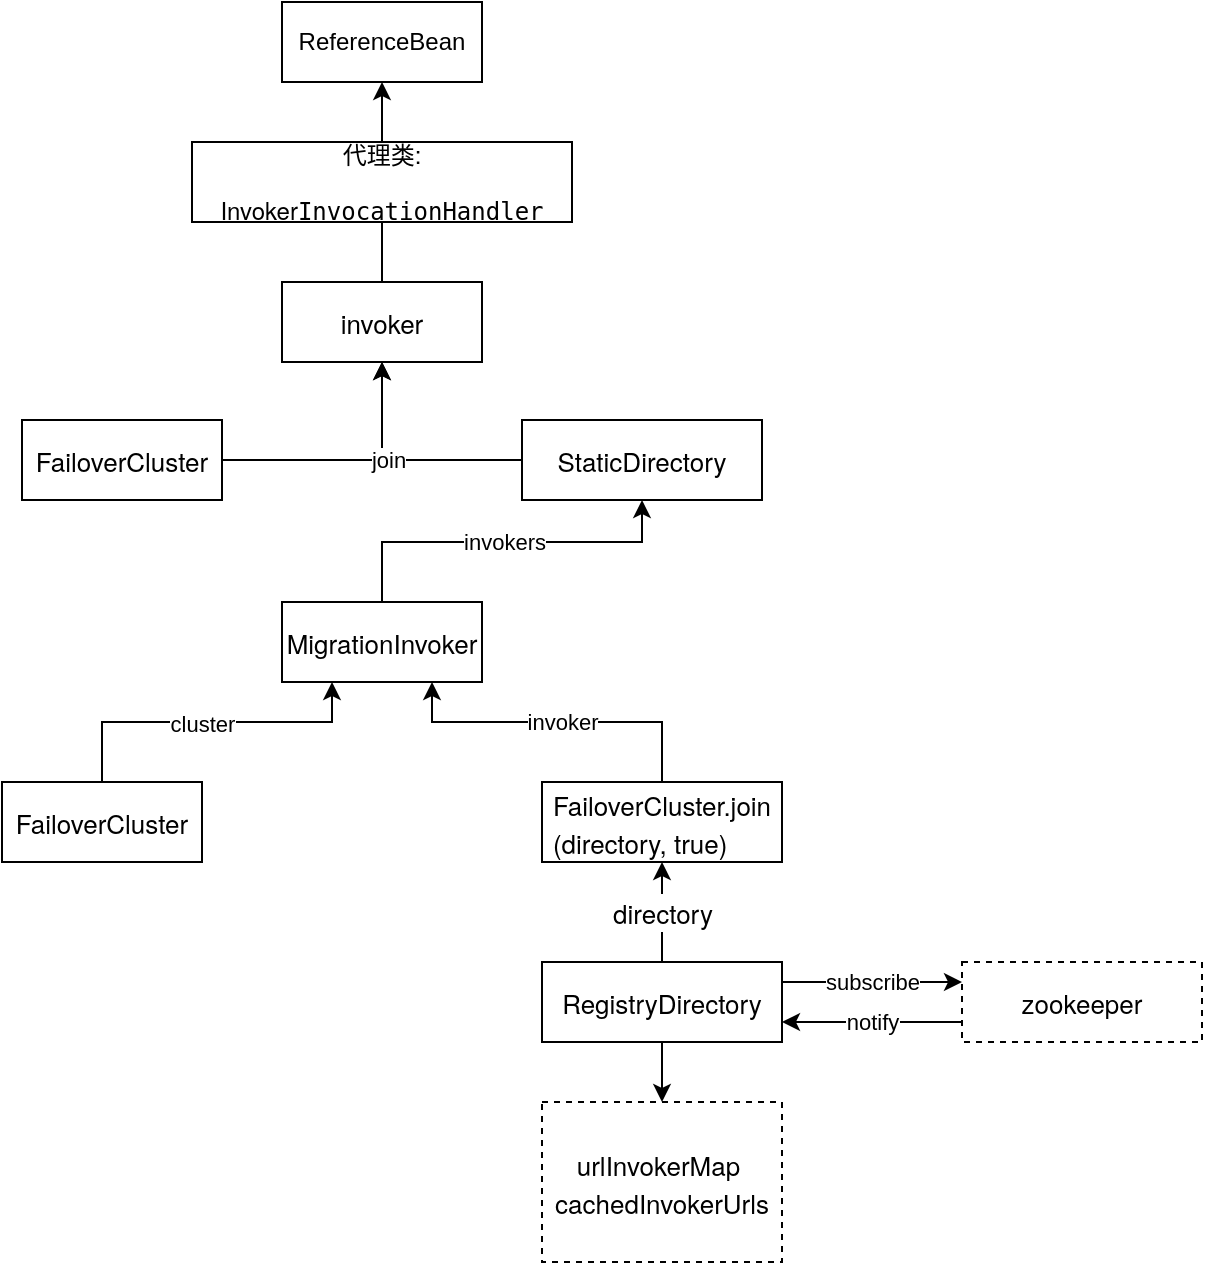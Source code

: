 <mxfile version="21.3.4" type="github">
  <diagram name="第 1 页" id="IyBiYgW33f1mDnw4rDQd">
    <mxGraphModel dx="1434" dy="714" grid="1" gridSize="10" guides="1" tooltips="1" connect="1" arrows="1" fold="1" page="1" pageScale="1" pageWidth="2339" pageHeight="3300" math="0" shadow="0">
      <root>
        <mxCell id="0" />
        <mxCell id="1" parent="0" />
        <mxCell id="GbfZHwRtdLY-5y5b0WRj-3" value="ReferenceBean" style="whiteSpace=wrap;html=1;align=center;" parent="1" vertex="1">
          <mxGeometry x="580" y="200" width="100" height="40" as="geometry" />
        </mxCell>
        <mxCell id="Qh3NI6n2waNl-zGAQ7PT-10" style="edgeStyle=orthogonalEdgeStyle;rounded=0;orthogonalLoop=1;jettySize=auto;html=1;exitX=0.5;exitY=0;exitDx=0;exitDy=0;entryX=0.5;entryY=1;entryDx=0;entryDy=0;" edge="1" parent="1" source="GbfZHwRtdLY-5y5b0WRj-4" target="Qh3NI6n2waNl-zGAQ7PT-6">
          <mxGeometry relative="1" as="geometry">
            <Array as="points">
              <mxPoint x="630" y="470" />
              <mxPoint x="760" y="470" />
            </Array>
          </mxGeometry>
        </mxCell>
        <mxCell id="Qh3NI6n2waNl-zGAQ7PT-11" value="invokers" style="edgeLabel;html=1;align=center;verticalAlign=middle;resizable=0;points=[];" vertex="1" connectable="0" parent="Qh3NI6n2waNl-zGAQ7PT-10">
          <mxGeometry x="-0.056" y="-4" relative="1" as="geometry">
            <mxPoint x="5" y="-4" as="offset" />
          </mxGeometry>
        </mxCell>
        <mxCell id="GbfZHwRtdLY-5y5b0WRj-4" value="&lt;pre style=&quot;color: rgb(171, 178, 191); font-family: &amp;quot;Droid Sans Mono&amp;quot;, monospace; font-size: 12pt;&quot;&gt;&lt;p style=&quot;margin: 0px; font-variant-numeric: normal; font-variant-east-asian: normal; font-variant-alternates: normal; font-kerning: auto; font-optical-sizing: auto; font-feature-settings: normal; font-variation-settings: normal; font-stretch: normal; font-size: 13px; line-height: normal; font-family: &amp;quot;Helvetica Neue&amp;quot;; color: rgb(0, 0, 0); text-align: start;&quot; class=&quot;p1&quot;&gt;MigrationInvoker&lt;/p&gt;&lt;/pre&gt;" style="whiteSpace=wrap;html=1;align=center;" parent="1" vertex="1">
          <mxGeometry x="580" y="500" width="100" height="40" as="geometry" />
        </mxCell>
        <mxCell id="GbfZHwRtdLY-5y5b0WRj-7" style="edgeStyle=orthogonalEdgeStyle;rounded=0;orthogonalLoop=1;jettySize=auto;html=1;exitX=0.5;exitY=0;exitDx=0;exitDy=0;entryX=0.25;entryY=1;entryDx=0;entryDy=0;" parent="1" source="GbfZHwRtdLY-5y5b0WRj-6" target="GbfZHwRtdLY-5y5b0WRj-4" edge="1">
          <mxGeometry relative="1" as="geometry">
            <Array as="points">
              <mxPoint x="490" y="610" />
              <mxPoint x="490" y="560" />
              <mxPoint x="605" y="560" />
            </Array>
          </mxGeometry>
        </mxCell>
        <mxCell id="GbfZHwRtdLY-5y5b0WRj-8" value="cluster" style="edgeLabel;html=1;align=center;verticalAlign=middle;resizable=0;points=[];" parent="GbfZHwRtdLY-5y5b0WRj-7" vertex="1" connectable="0">
          <mxGeometry x="-0.159" y="-1" relative="1" as="geometry">
            <mxPoint x="34" as="offset" />
          </mxGeometry>
        </mxCell>
        <mxCell id="GbfZHwRtdLY-5y5b0WRj-6" value="&lt;pre style=&quot;font-family: &amp;quot;Droid Sans Mono&amp;quot;, monospace; font-size: 12pt;&quot;&gt;&lt;pre style=&quot;font-family: &amp;quot;Droid Sans Mono&amp;quot;, monospace; font-size: 12pt;&quot;&gt;&lt;p style=&quot;margin: 0px; font-variant-numeric: normal; font-variant-east-asian: normal; font-variant-alternates: normal; font-kerning: auto; font-optical-sizing: auto; font-feature-settings: normal; font-variation-settings: normal; font-stretch: normal; font-size: 13px; line-height: normal; font-family: &amp;quot;Helvetica Neue&amp;quot;; text-align: start;&quot; class=&quot;p1&quot;&gt;FailoverCluster&lt;/p&gt;&lt;/pre&gt;&lt;/pre&gt;" style="whiteSpace=wrap;html=1;align=center;" parent="1" vertex="1">
          <mxGeometry x="440" y="590" width="100" height="40" as="geometry" />
        </mxCell>
        <mxCell id="GbfZHwRtdLY-5y5b0WRj-12" value="invoker" style="edgeStyle=orthogonalEdgeStyle;rounded=0;orthogonalLoop=1;jettySize=auto;html=1;exitX=0.5;exitY=0;exitDx=0;exitDy=0;entryX=0.75;entryY=1;entryDx=0;entryDy=0;" parent="1" source="GbfZHwRtdLY-5y5b0WRj-9" target="GbfZHwRtdLY-5y5b0WRj-4" edge="1">
          <mxGeometry x="-0.707" y="20" relative="1" as="geometry">
            <Array as="points">
              <mxPoint x="770" y="610" />
              <mxPoint x="770" y="560" />
              <mxPoint x="655" y="560" />
            </Array>
            <mxPoint as="offset" />
          </mxGeometry>
        </mxCell>
        <mxCell id="Qh3NI6n2waNl-zGAQ7PT-17" value="invoker" style="edgeLabel;html=1;align=center;verticalAlign=middle;resizable=0;points=[];" vertex="1" connectable="0" parent="GbfZHwRtdLY-5y5b0WRj-12">
          <mxGeometry x="0.22" y="3" relative="1" as="geometry">
            <mxPoint x="5" y="-3" as="offset" />
          </mxGeometry>
        </mxCell>
        <mxCell id="GbfZHwRtdLY-5y5b0WRj-9" value="&lt;pre style=&quot;font-family: &amp;quot;Droid Sans Mono&amp;quot;, monospace; font-size: 12pt;&quot;&gt;&lt;pre style=&quot;font-family: &amp;quot;Droid Sans Mono&amp;quot;, monospace; font-size: 12pt;&quot;&gt;&lt;p style=&quot;margin: 0px; font-variant-numeric: normal; font-variant-east-asian: normal; font-variant-alternates: normal; font-kerning: auto; font-optical-sizing: auto; font-feature-settings: normal; font-variation-settings: normal; font-stretch: normal; font-size: 13px; line-height: normal; font-family: &amp;quot;Helvetica Neue&amp;quot;; text-align: start;&quot; class=&quot;p1&quot;&gt;FailoverCluster.join&lt;/p&gt;&lt;p style=&quot;margin: 0px; font-variant-numeric: normal; font-variant-east-asian: normal; font-variant-alternates: normal; font-kerning: auto; font-optical-sizing: auto; font-feature-settings: normal; font-variation-settings: normal; font-stretch: normal; font-size: 13px; line-height: normal; font-family: &amp;quot;Helvetica Neue&amp;quot;; text-align: start;&quot; class=&quot;p1&quot;&gt;(directory, true)&lt;/p&gt;&lt;/pre&gt;&lt;/pre&gt;" style="whiteSpace=wrap;html=1;align=center;" parent="1" vertex="1">
          <mxGeometry x="710" y="590" width="120" height="40" as="geometry" />
        </mxCell>
        <mxCell id="GbfZHwRtdLY-5y5b0WRj-14" value="&lt;p style=&quot;margin: 0px; font-variant-numeric: normal; font-variant-east-asian: normal; font-variant-alternates: normal; font-kerning: auto; font-optical-sizing: auto; font-feature-settings: normal; font-variation-settings: normal; font-stretch: normal; font-size: 13px; line-height: normal; font-family: &amp;quot;Helvetica Neue&amp;quot;; text-align: start;&quot; class=&quot;p1&quot;&gt;directory&lt;/p&gt;" style="edgeStyle=orthogonalEdgeStyle;rounded=0;orthogonalLoop=1;jettySize=auto;html=1;exitX=0.5;exitY=0;exitDx=0;exitDy=0;entryX=0.5;entryY=1;entryDx=0;entryDy=0;" parent="1" source="GbfZHwRtdLY-5y5b0WRj-13" target="GbfZHwRtdLY-5y5b0WRj-9" edge="1">
          <mxGeometry relative="1" as="geometry" />
        </mxCell>
        <mxCell id="GbfZHwRtdLY-5y5b0WRj-16" value="" style="edgeStyle=orthogonalEdgeStyle;rounded=0;orthogonalLoop=1;jettySize=auto;html=1;" parent="1" source="GbfZHwRtdLY-5y5b0WRj-13" edge="1">
          <mxGeometry relative="1" as="geometry">
            <mxPoint x="770" y="750" as="targetPoint" />
          </mxGeometry>
        </mxCell>
        <mxCell id="GbfZHwRtdLY-5y5b0WRj-21" value="subscribe" style="edgeStyle=orthogonalEdgeStyle;rounded=0;orthogonalLoop=1;jettySize=auto;html=1;exitX=1;exitY=0.25;exitDx=0;exitDy=0;entryX=0;entryY=0.25;entryDx=0;entryDy=0;" parent="1" source="GbfZHwRtdLY-5y5b0WRj-13" target="GbfZHwRtdLY-5y5b0WRj-18" edge="1">
          <mxGeometry relative="1" as="geometry" />
        </mxCell>
        <mxCell id="GbfZHwRtdLY-5y5b0WRj-13" value="&lt;pre style=&quot;font-family: &amp;quot;Droid Sans Mono&amp;quot;, monospace; font-size: 12pt;&quot;&gt;&lt;pre style=&quot;font-family: &amp;quot;Droid Sans Mono&amp;quot;, monospace; font-size: 12pt;&quot;&gt;&lt;p style=&quot;margin: 0px; font-variant-numeric: normal; font-variant-east-asian: normal; font-variant-alternates: normal; font-kerning: auto; font-optical-sizing: auto; font-feature-settings: normal; font-variation-settings: normal; font-stretch: normal; font-size: 13px; line-height: normal; font-family: &amp;quot;Helvetica Neue&amp;quot;; text-align: start;&quot; class=&quot;p1&quot;&gt;RegistryDirectory&lt;/p&gt;&lt;/pre&gt;&lt;/pre&gt;" style="whiteSpace=wrap;html=1;align=center;" parent="1" vertex="1">
          <mxGeometry x="710" y="680" width="120" height="40" as="geometry" />
        </mxCell>
        <mxCell id="GbfZHwRtdLY-5y5b0WRj-17" value="&lt;pre style=&quot;font-family: &amp;quot;Droid Sans Mono&amp;quot;, monospace; font-size: 12pt;&quot;&gt;&lt;pre style=&quot;font-family: &amp;quot;Droid Sans Mono&amp;quot;, monospace; font-size: 12pt;&quot;&gt;&lt;p style=&quot;margin: 0px; font-variant-numeric: normal; font-variant-east-asian: normal; font-variant-alternates: normal; font-kerning: auto; font-optical-sizing: auto; font-feature-settings: normal; font-variation-settings: normal; font-stretch: normal; font-size: 13px; line-height: normal; font-family: &amp;quot;Helvetica Neue&amp;quot;; text-align: start;&quot; class=&quot;p1&quot;&gt;   urlInvokerMap&lt;/p&gt;&lt;p style=&quot;margin: 0px; font-variant-numeric: normal; font-variant-east-asian: normal; font-variant-alternates: normal; font-kerning: auto; font-optical-sizing: auto; font-feature-settings: normal; font-variation-settings: normal; font-stretch: normal; font-size: 13px; line-height: normal; font-family: &amp;quot;Helvetica Neue&amp;quot;; text-align: start;&quot; class=&quot;p1&quot;&gt;cachedInvokerUrls&lt;/p&gt;&lt;/pre&gt;&lt;/pre&gt;" style="whiteSpace=wrap;html=1;align=center;dashed=1;" parent="1" vertex="1">
          <mxGeometry x="710" y="750" width="120" height="80" as="geometry" />
        </mxCell>
        <mxCell id="GbfZHwRtdLY-5y5b0WRj-22" value="notify" style="edgeStyle=orthogonalEdgeStyle;rounded=0;orthogonalLoop=1;jettySize=auto;html=1;exitX=0;exitY=0.75;exitDx=0;exitDy=0;entryX=1;entryY=0.75;entryDx=0;entryDy=0;" parent="1" source="GbfZHwRtdLY-5y5b0WRj-18" target="GbfZHwRtdLY-5y5b0WRj-13" edge="1">
          <mxGeometry relative="1" as="geometry" />
        </mxCell>
        <mxCell id="GbfZHwRtdLY-5y5b0WRj-18" value="&lt;pre style=&quot;font-family: &amp;quot;Droid Sans Mono&amp;quot;, monospace; font-size: 12pt;&quot;&gt;&lt;pre style=&quot;font-family: &amp;quot;Droid Sans Mono&amp;quot;, monospace; font-size: 12pt;&quot;&gt;&lt;p style=&quot;margin: 0px; font-variant-numeric: normal; font-variant-east-asian: normal; font-variant-alternates: normal; font-kerning: auto; font-optical-sizing: auto; font-feature-settings: normal; font-variation-settings: normal; font-stretch: normal; font-size: 13px; line-height: normal; font-family: &amp;quot;Helvetica Neue&amp;quot;; text-align: start;&quot; class=&quot;p1&quot;&gt;zookeeper&lt;/p&gt;&lt;/pre&gt;&lt;/pre&gt;" style="whiteSpace=wrap;html=1;align=center;dashed=1;" parent="1" vertex="1">
          <mxGeometry x="920" y="680" width="120" height="40" as="geometry" />
        </mxCell>
        <mxCell id="Qh3NI6n2waNl-zGAQ7PT-16" style="edgeStyle=orthogonalEdgeStyle;rounded=0;orthogonalLoop=1;jettySize=auto;html=1;exitX=0.5;exitY=0;exitDx=0;exitDy=0;entryX=0.5;entryY=1;entryDx=0;entryDy=0;" edge="1" parent="1" source="Qh3NI6n2waNl-zGAQ7PT-1" target="GbfZHwRtdLY-5y5b0WRj-3">
          <mxGeometry relative="1" as="geometry" />
        </mxCell>
        <mxCell id="Qh3NI6n2waNl-zGAQ7PT-1" value="&lt;pre style=&quot;color: rgb(171, 178, 191); font-family: &amp;quot;Droid Sans Mono&amp;quot;, monospace; font-size: 12pt;&quot;&gt;&lt;p style=&quot;margin: 0px; font-variant-numeric: normal; font-variant-east-asian: normal; font-variant-alternates: normal; font-kerning: auto; font-optical-sizing: auto; font-feature-settings: normal; font-variation-settings: normal; font-stretch: normal; font-size: 13px; line-height: normal; font-family: &amp;quot;Helvetica Neue&amp;quot;; color: rgb(0, 0, 0); text-align: start;&quot; class=&quot;p1&quot;&gt;invoker&lt;/p&gt;&lt;/pre&gt;" style="whiteSpace=wrap;html=1;align=center;" vertex="1" parent="1">
          <mxGeometry x="580" y="340" width="100" height="40" as="geometry" />
        </mxCell>
        <mxCell id="Qh3NI6n2waNl-zGAQ7PT-5" style="edgeStyle=orthogonalEdgeStyle;rounded=0;orthogonalLoop=1;jettySize=auto;html=1;entryX=0.5;entryY=1;entryDx=0;entryDy=0;" edge="1" parent="1" source="Qh3NI6n2waNl-zGAQ7PT-4" target="Qh3NI6n2waNl-zGAQ7PT-1">
          <mxGeometry relative="1" as="geometry" />
        </mxCell>
        <mxCell id="Qh3NI6n2waNl-zGAQ7PT-4" value="&lt;pre style=&quot;font-family: &amp;quot;Droid Sans Mono&amp;quot;, monospace; font-size: 12pt;&quot;&gt;&lt;pre style=&quot;font-family: &amp;quot;Droid Sans Mono&amp;quot;, monospace; font-size: 12pt;&quot;&gt;&lt;p style=&quot;margin: 0px; font-variant-numeric: normal; font-variant-east-asian: normal; font-variant-alternates: normal; font-kerning: auto; font-optical-sizing: auto; font-feature-settings: normal; font-variation-settings: normal; font-stretch: normal; font-size: 13px; line-height: normal; font-family: &amp;quot;Helvetica Neue&amp;quot;; text-align: start;&quot; class=&quot;p1&quot;&gt;FailoverCluster&lt;/p&gt;&lt;/pre&gt;&lt;/pre&gt;" style="whiteSpace=wrap;html=1;align=center;" vertex="1" parent="1">
          <mxGeometry x="450" y="409" width="100" height="40" as="geometry" />
        </mxCell>
        <mxCell id="Qh3NI6n2waNl-zGAQ7PT-7" style="edgeStyle=orthogonalEdgeStyle;rounded=0;orthogonalLoop=1;jettySize=auto;html=1;entryX=0.5;entryY=1;entryDx=0;entryDy=0;" edge="1" parent="1" source="Qh3NI6n2waNl-zGAQ7PT-6" target="Qh3NI6n2waNl-zGAQ7PT-1">
          <mxGeometry relative="1" as="geometry" />
        </mxCell>
        <mxCell id="Qh3NI6n2waNl-zGAQ7PT-8" value="join" style="edgeLabel;html=1;align=center;verticalAlign=middle;resizable=0;points=[];" vertex="1" connectable="0" parent="Qh3NI6n2waNl-zGAQ7PT-7">
          <mxGeometry x="0.085" y="-3" relative="1" as="geometry">
            <mxPoint x="-3" y="3" as="offset" />
          </mxGeometry>
        </mxCell>
        <mxCell id="Qh3NI6n2waNl-zGAQ7PT-6" value="&lt;pre style=&quot;font-family: &amp;quot;Droid Sans Mono&amp;quot;, monospace; font-size: 12pt;&quot;&gt;&lt;pre style=&quot;font-family: &amp;quot;Droid Sans Mono&amp;quot;, monospace; font-size: 12pt;&quot;&gt;&lt;p style=&quot;margin: 0px; font-variant-numeric: normal; font-variant-east-asian: normal; font-variant-alternates: normal; font-kerning: auto; font-optical-sizing: auto; font-feature-settings: normal; font-variation-settings: normal; font-stretch: normal; font-size: 13px; line-height: normal; font-family: &amp;quot;Helvetica Neue&amp;quot;; text-align: start;&quot; class=&quot;p1&quot;&gt;&lt;span style=&quot;background-color: initial; white-space: normal;&quot;&gt;StaticDirectory&lt;/span&gt;&lt;br&gt;&lt;/p&gt;&lt;/pre&gt;&lt;/pre&gt;" style="whiteSpace=wrap;html=1;align=center;" vertex="1" parent="1">
          <mxGeometry x="700" y="409" width="120" height="40" as="geometry" />
        </mxCell>
        <mxCell id="Qh3NI6n2waNl-zGAQ7PT-12" value="&lt;pre style=&quot;&quot;&gt;&lt;font face=&quot;Helvetica Neue&quot;&gt;代理类:&lt;/font&gt;&lt;/pre&gt;&lt;pre style=&quot;&quot;&gt;&lt;font face=&quot;Helvetica Neue&quot;&gt;Invoker&lt;/font&gt;InvocationHandler&lt;/pre&gt;" style="whiteSpace=wrap;html=1;align=center;" vertex="1" parent="1">
          <mxGeometry x="535" y="270" width="190" height="40" as="geometry" />
        </mxCell>
      </root>
    </mxGraphModel>
  </diagram>
</mxfile>
